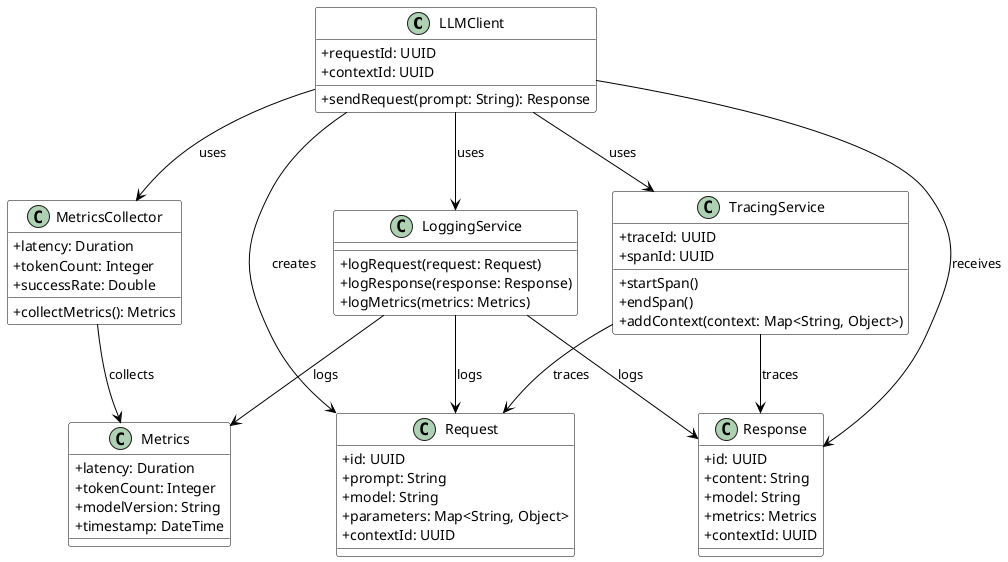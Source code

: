 @startuml

' Style configurations
skinparam classAttributeIconSize 0
skinparam class {
    BackgroundColor White
    ArrowColor Black
    BorderColor Black
}

' Main components
class LLMClient {
    + requestId: UUID
    + contextId: UUID
    + sendRequest(prompt: String): Response
}

class LoggingService {
    + logRequest(request: Request)
    + logResponse(response: Response)
    + logMetrics(metrics: Metrics)
}

class MetricsCollector {
    + latency: Duration
    + tokenCount: Integer
    + successRate: Double
    + collectMetrics(): Metrics
}

class TracingService {
    + traceId: UUID
    + spanId: UUID
    + startSpan()
    + endSpan()
    + addContext(context: Map<String, Object>)
}

class Request {
    + id: UUID
    + prompt: String
    + model: String
    + parameters: Map<String, Object>
    + contextId: UUID
}

class Response {
    + id: UUID
    + content: String
    + model: String
    + metrics: Metrics
    + contextId: UUID
}

class Metrics {
    + latency: Duration
    + tokenCount: Integer
    + modelVersion: String
    + timestamp: DateTime
}

' Relationships
LLMClient --> Request : creates
LLMClient --> Response : receives
LLMClient --> LoggingService : uses
LLMClient --> MetricsCollector : uses
LLMClient --> TracingService : uses

LoggingService --> Request : logs
LoggingService --> Response : logs
LoggingService --> Metrics : logs

MetricsCollector --> Metrics : collects

TracingService --> Request : traces
TracingService --> Response : traces

@enduml 